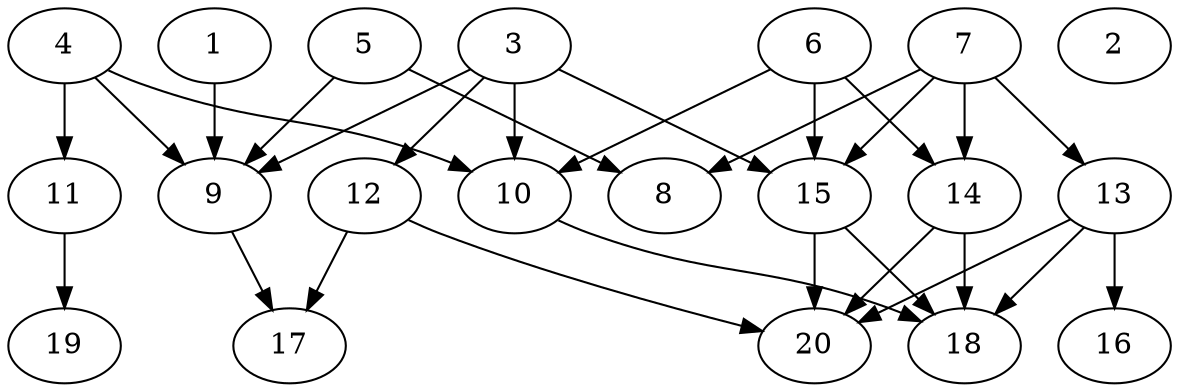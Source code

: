 // DAG automatically generated by daggen at Thu Oct  3 13:58:43 2019
// ./daggen --dot -n 20 --ccr 0.5 --fat 0.7 --regular 0.9 --density 0.5 --mindata 5242880 --maxdata 52428800 
digraph G {
  1 [size="63877120", alpha="0.01", expect_size="31938560"] 
  1 -> 9 [size ="31938560"]
  2 [size="39127040", alpha="0.19", expect_size="19563520"] 
  3 [size="94543872", alpha="0.05", expect_size="47271936"] 
  3 -> 9 [size ="47271936"]
  3 -> 10 [size ="47271936"]
  3 -> 12 [size ="47271936"]
  3 -> 15 [size ="47271936"]
  4 [size="95944704", alpha="0.10", expect_size="47972352"] 
  4 -> 9 [size ="47972352"]
  4 -> 10 [size ="47972352"]
  4 -> 11 [size ="47972352"]
  5 [size="51009536", alpha="0.02", expect_size="25504768"] 
  5 -> 8 [size ="25504768"]
  5 -> 9 [size ="25504768"]
  6 [size="36108288", alpha="0.15", expect_size="18054144"] 
  6 -> 10 [size ="18054144"]
  6 -> 14 [size ="18054144"]
  6 -> 15 [size ="18054144"]
  7 [size="47190016", alpha="0.09", expect_size="23595008"] 
  7 -> 8 [size ="23595008"]
  7 -> 13 [size ="23595008"]
  7 -> 14 [size ="23595008"]
  7 -> 15 [size ="23595008"]
  8 [size="35753984", alpha="0.09", expect_size="17876992"] 
  9 [size="98678784", alpha="0.05", expect_size="49339392"] 
  9 -> 17 [size ="49339392"]
  10 [size="80046080", alpha="0.04", expect_size="40023040"] 
  10 -> 18 [size ="40023040"]
  11 [size="81188864", alpha="0.19", expect_size="40594432"] 
  11 -> 19 [size ="40594432"]
  12 [size="87005184", alpha="0.16", expect_size="43502592"] 
  12 -> 17 [size ="43502592"]
  12 -> 20 [size ="43502592"]
  13 [size="81264640", alpha="0.05", expect_size="40632320"] 
  13 -> 16 [size ="40632320"]
  13 -> 18 [size ="40632320"]
  13 -> 20 [size ="40632320"]
  14 [size="104519680", alpha="0.20", expect_size="52259840"] 
  14 -> 18 [size ="52259840"]
  14 -> 20 [size ="52259840"]
  15 [size="55631872", alpha="0.09", expect_size="27815936"] 
  15 -> 18 [size ="27815936"]
  15 -> 20 [size ="27815936"]
  16 [size="62803968", alpha="0.01", expect_size="31401984"] 
  17 [size="37081088", alpha="0.14", expect_size="18540544"] 
  18 [size="78368768", alpha="0.01", expect_size="39184384"] 
  19 [size="28708864", alpha="0.12", expect_size="14354432"] 
  20 [size="54441984", alpha="0.12", expect_size="27220992"] 
}
